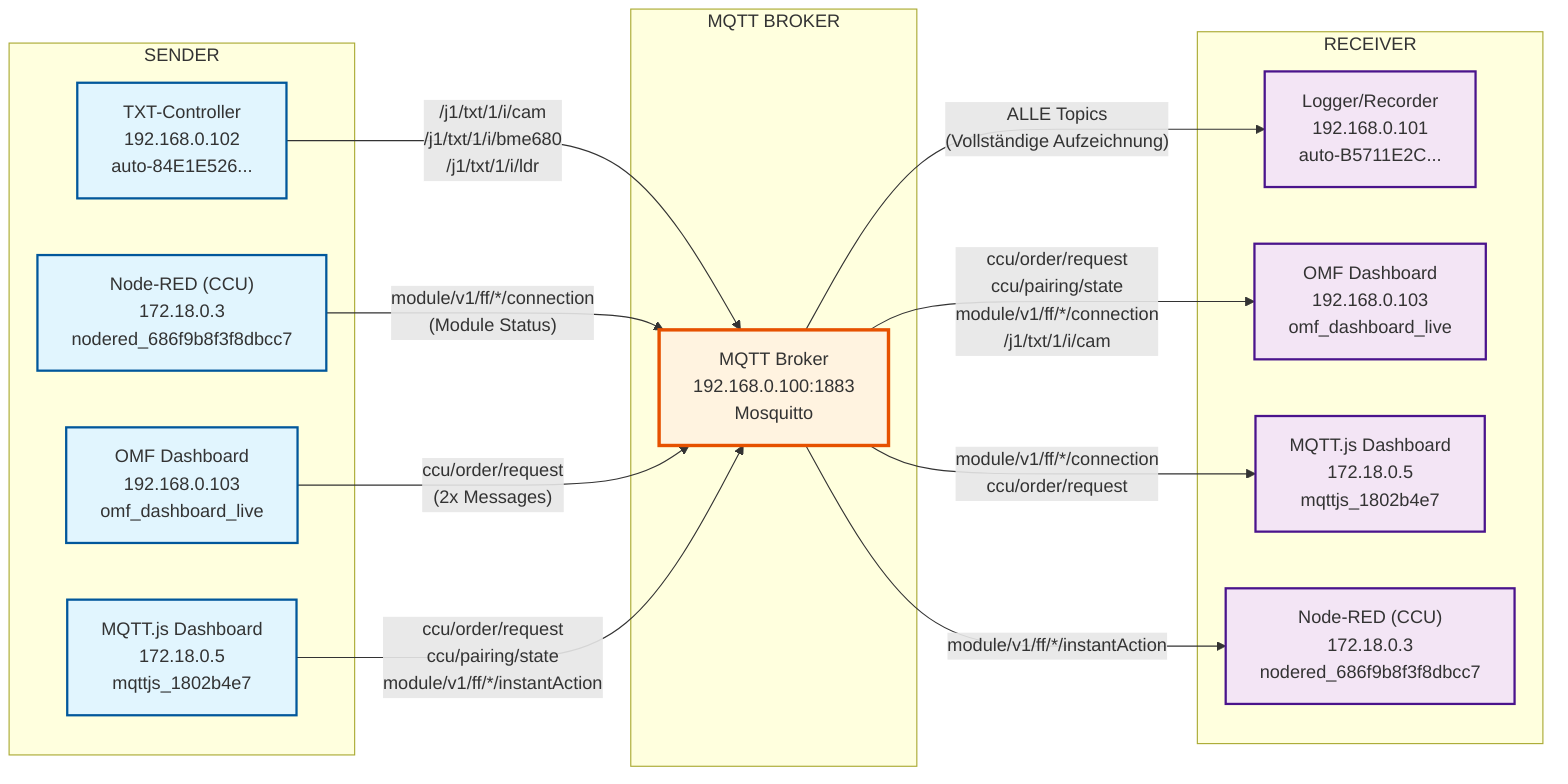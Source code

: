 graph LR
    subgraph "SENDER"
        TXT["TXT-Controller<br/>192.168.0.102<br/>auto-84E1E526..."]
        CCU["Node-RED (CCU)<br/>172.18.0.3<br/>nodered_686f9b8f3f8dbcc7"]
        OMF["OMF Dashboard<br/>192.168.0.103<br/>omf_dashboard_live"]
        MQTTJS["MQTT.js Dashboard<br/>172.18.0.5<br/>mqttjs_1802b4e7"]
    end
    
    subgraph "MQTT BROKER"
        BROKER["MQTT Broker<br/>192.168.0.100:1883<br/>Mosquitto"]
    end
    
    subgraph "RECEIVER"
        LOGGER["Logger/Recorder<br/>192.168.0.101<br/>auto-B5711E2C..."]
        OMF_RECV["OMF Dashboard<br/>192.168.0.103<br/>omf_dashboard_live"]
        MQTTJS_RECV["MQTT.js Dashboard<br/>172.18.0.5<br/>mqttjs_1802b4e7"]
        CCU_RECV["Node-RED (CCU)<br/>172.18.0.3<br/>nodered_686f9b8f3f8dbcc7"]
    end
    
    %% Sender to Broker
    TXT -->|"/j1/txt/1/i/cam<br/>/j1/txt/1/i/bme680<br/>/j1/txt/1/i/ldr"| BROKER
    CCU -->|"module/v1/ff/*/connection<br/>(Module Status)"| BROKER
    OMF -->|"ccu/order/request<br/>(2x Messages)"| BROKER
    MQTTJS -->|"ccu/order/request<br/>ccu/pairing/state<br/>module/v1/ff/*/instantAction"| BROKER
    
    %% Broker to Receiver
    BROKER -->|"ALLE Topics<br/>(Vollständige Aufzeichnung)"| LOGGER
    BROKER -->|"ccu/order/request<br/>ccu/pairing/state<br/>module/v1/ff/*/connection<br/>/j1/txt/1/i/cam"| OMF_RECV
    BROKER -->|"module/v1/ff/*/connection<br/>ccu/order/request"| MQTTJS_RECV
    BROKER -->|"module/v1/ff/*/instantAction"| CCU_RECV
    
    %% Styling
    classDef sender fill:#e1f5fe,stroke:#01579b,stroke-width:2px
    classDef broker fill:#fff3e0,stroke:#e65100,stroke-width:3px
    classDef receiver fill:#f3e5f5,stroke:#4a148c,stroke-width:2px
    
    class TXT,CCU,OMF,MQTTJS sender
    class BROKER broker
    class LOGGER,OMF_RECV,MQTTJS_RECV,CCU_RECV receiver
